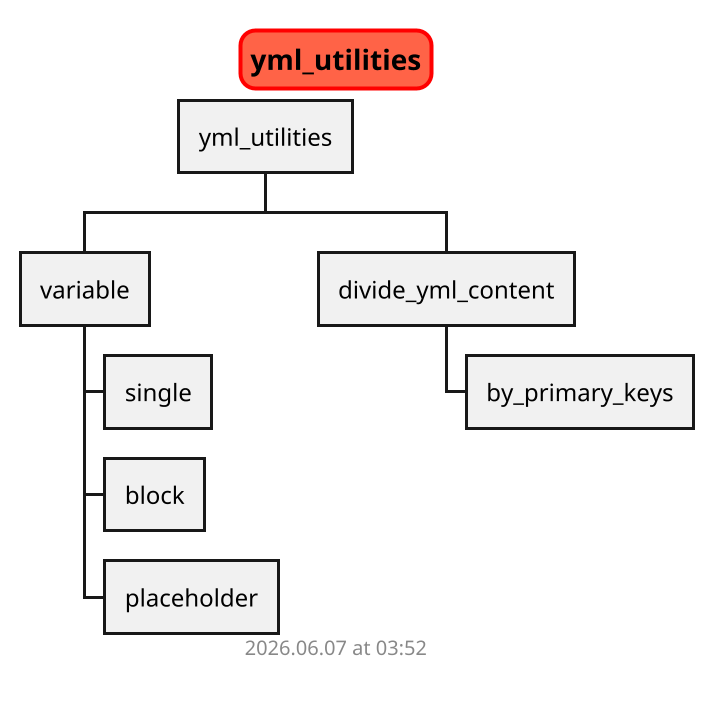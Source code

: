 @startwbs yml_utilities

scale 2
skinparam titleBorderRoundCorner 15
skinparam titleBorderThickness 2
skinparam titleBorderColor red
skinparam titleBackgroundColor Tomato

title yml_utilities

* yml_utilities

** variable
*** single
*** block
*** placeholder


** divide_yml_content
*** by_primary_keys


footer
%date("yyyy.MM.dd' at 'HH:mm")
%filename()
end footer

@endwbs
